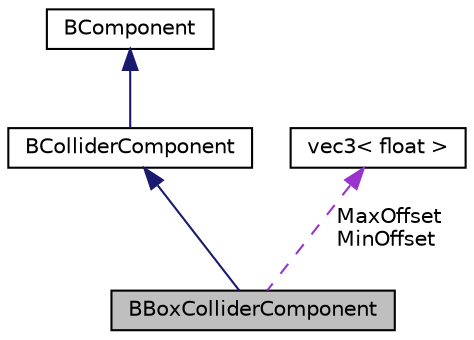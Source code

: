 digraph "BBoxColliderComponent"
{
 // LATEX_PDF_SIZE
  edge [fontname="Helvetica",fontsize="10",labelfontname="Helvetica",labelfontsize="10"];
  node [fontname="Helvetica",fontsize="10",shape=record];
  Node1 [label="BBoxColliderComponent",height=0.2,width=0.4,color="black", fillcolor="grey75", style="filled", fontcolor="black",tooltip=" "];
  Node2 -> Node1 [dir="back",color="midnightblue",fontsize="10",style="solid",fontname="Helvetica"];
  Node2 [label="BColliderComponent",height=0.2,width=0.4,color="black", fillcolor="white", style="filled",URL="$class_b_collider_component.html",tooltip=" "];
  Node3 -> Node2 [dir="back",color="midnightblue",fontsize="10",style="solid",fontname="Helvetica"];
  Node3 [label="BComponent",height=0.2,width=0.4,color="black", fillcolor="white", style="filled",URL="$class_b_component.html",tooltip=" "];
  Node4 -> Node1 [dir="back",color="darkorchid3",fontsize="10",style="dashed",label=" MaxOffset\nMinOffset" ,fontname="Helvetica"];
  Node4 [label="vec3\< float \>",height=0.2,width=0.4,color="black", fillcolor="white", style="filled",URL="$structvec3.html",tooltip=" "];
}
